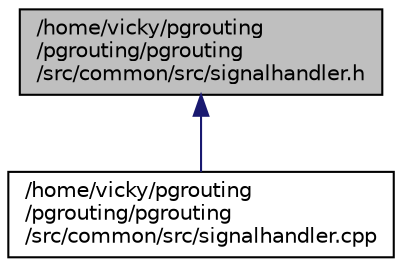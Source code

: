 digraph "/home/vicky/pgrouting/pgrouting/pgrouting/src/common/src/signalhandler.h"
{
  edge [fontname="Helvetica",fontsize="10",labelfontname="Helvetica",labelfontsize="10"];
  node [fontname="Helvetica",fontsize="10",shape=record];
  Node4 [label="/home/vicky/pgrouting\l/pgrouting/pgrouting\l/src/common/src/signalhandler.h",height=0.2,width=0.4,color="black", fillcolor="grey75", style="filled", fontcolor="black"];
  Node4 -> Node5 [dir="back",color="midnightblue",fontsize="10",style="solid",fontname="Helvetica"];
  Node5 [label="/home/vicky/pgrouting\l/pgrouting/pgrouting\l/src/common/src/signalhandler.cpp",height=0.2,width=0.4,color="black", fillcolor="white", style="filled",URL="$signalhandler_8cpp.html"];
}
